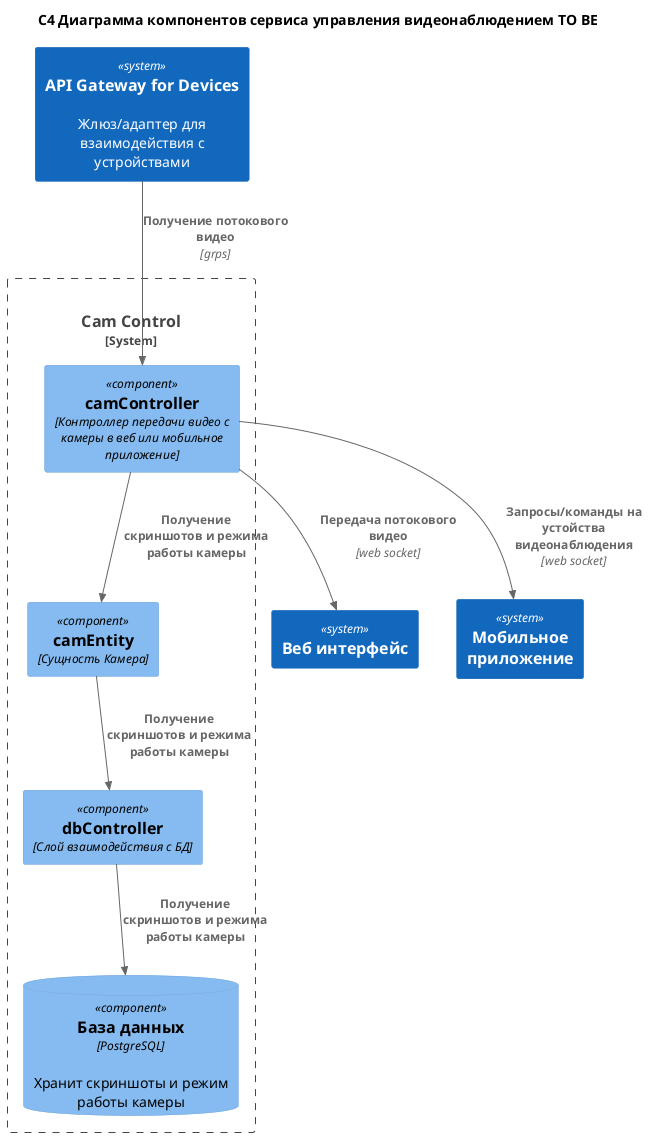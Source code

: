 @startuml
!include <C4/C4_Component>

title C4 Диаграмма компонентов сервиса управления видеонаблюдением TO BE

System_Boundary(camControl, "Сam Control", "Any", "Сервис управления видеонаблюдением"){
  Component(camEntity, "camEntity", "Сущность Камера")
  Component(camController, "camController", "Контроллер передачи видео с камеры в веб или мобильное приложение")
  Component(dbController, "dbController", "Слой взаимодействия с БД")
  ComponentDb(dbcamControl, "База данных", "PostgreSQL", "Хранит скриншоты и режим работы камеры")

  Rel(camController, camEntity, "Получение скриншотов и режима работы камеры")

  Rel(camEntity, dbController, "Получение скриншотов и режима работы камеры")  
  Rel(dbController, dbcamControl, "Получение скриншотов и режима работы камеры")
}

  System(webApp, "Веб интерфейс")
  System(mobileApp, "Мобильное приложение")
  System(gtwDevice, "API Gateway for Devices", "Жлюз/адаптер для взаимодействия с устройствами")

  Rel(gtwDevice, camController, "Получение потокового видео", "grps")
  Rel(camController, webApp, "Передача потокового видео", "web socket")
  Rel(camController, mobileApp, "Запросы/команды на устойства видеонаблюдения", "web socket")

@enduml